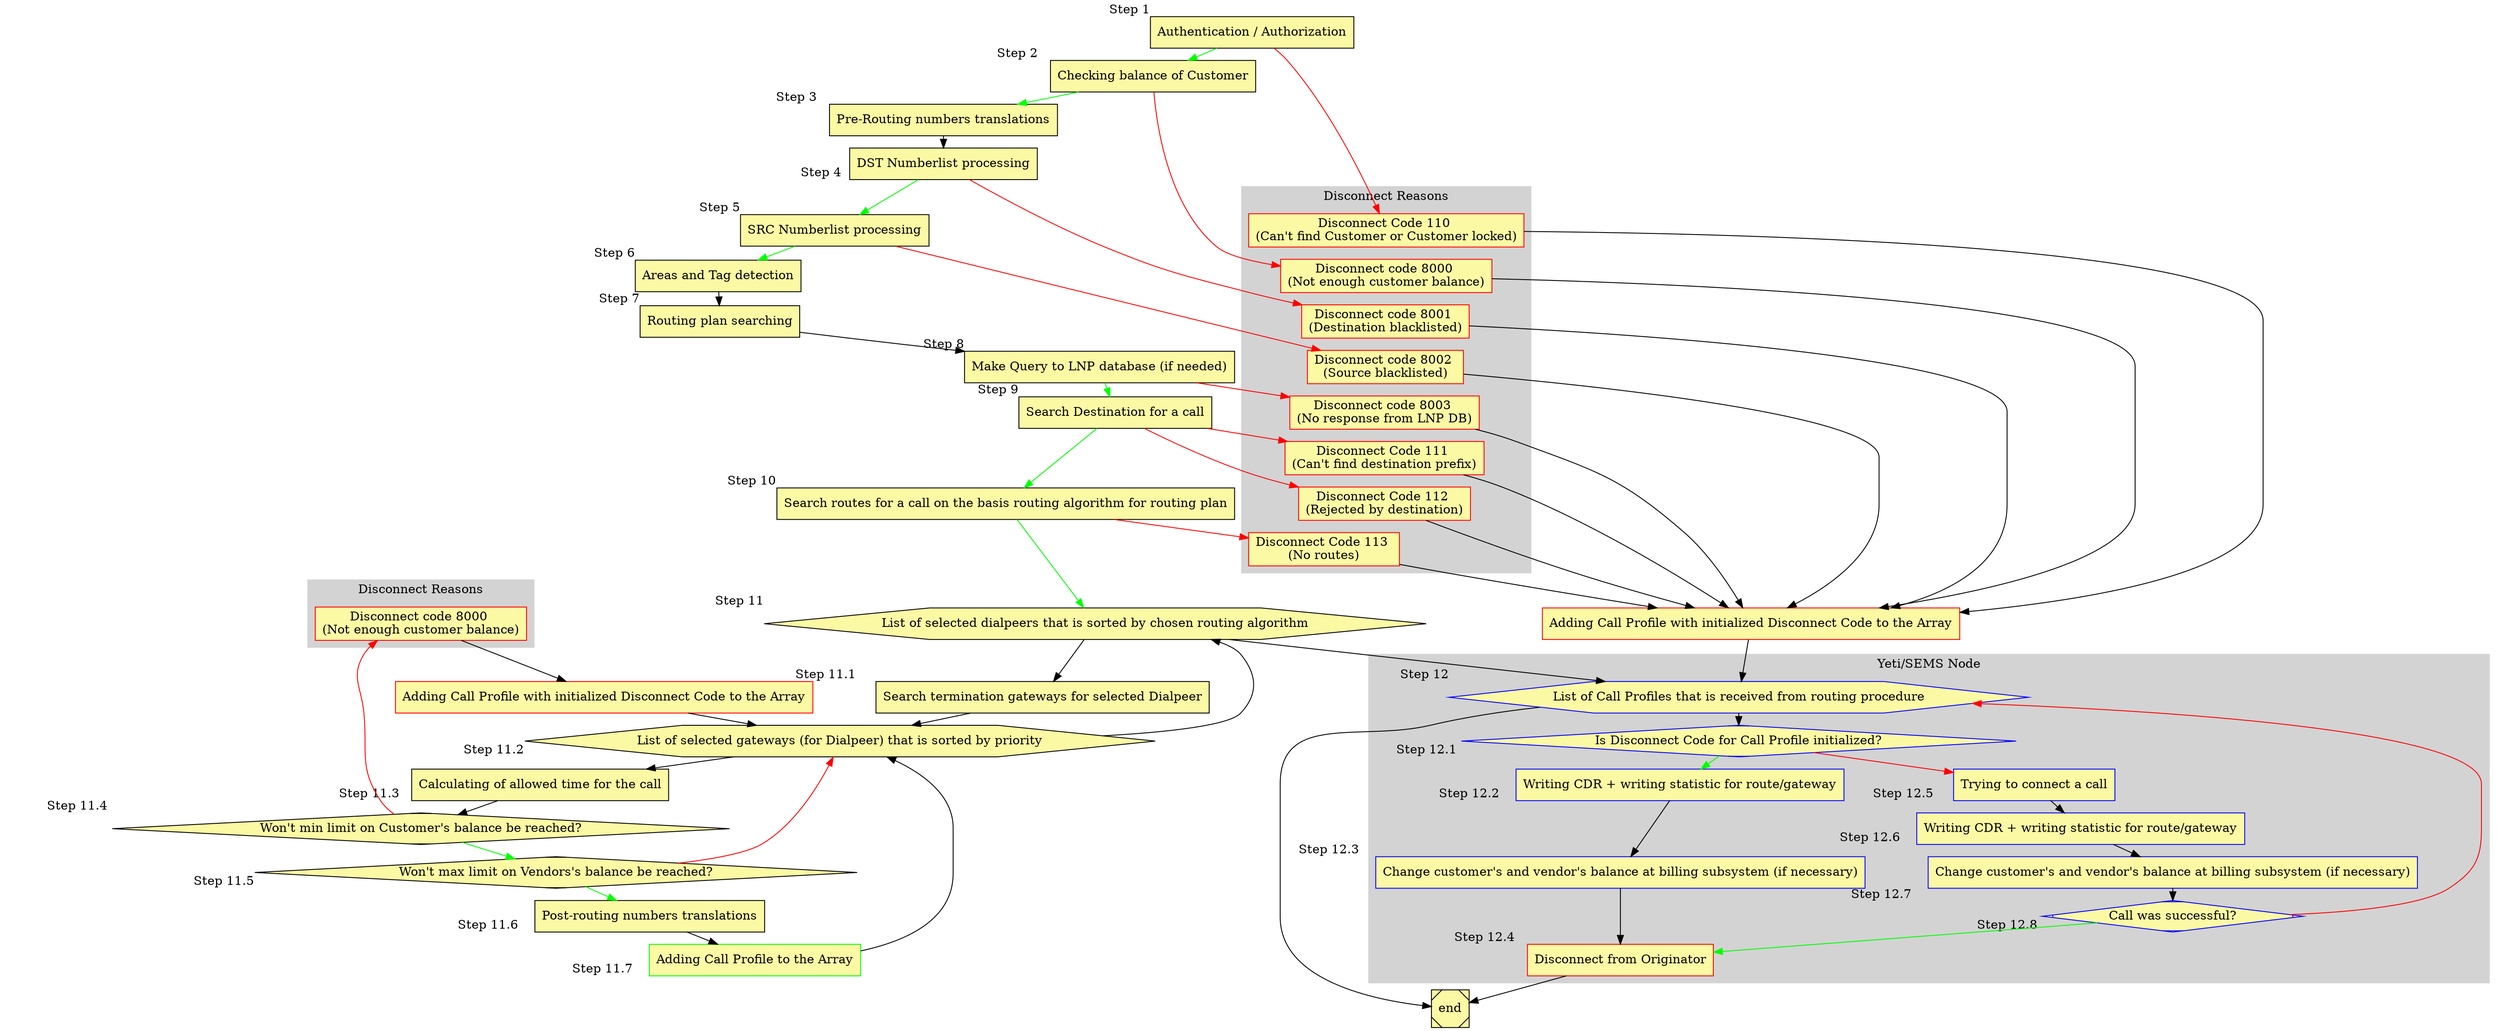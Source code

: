 digraph Routing {

    node [style=filled; fillcolor="#FCF9A5"];
    graph [nodesep=1, ranksep=0.2, mindist=0.5];

    subgraph cluster_DC {
        style=filled;
        color=lightgrey;
        node [style=filled,color=red];

        reason1 [label = "Disconnect Code 110 \n(Can't find Customer or Customer locked)"; shape=box; sides=4 ];
        reason2 [label = "Disconnect code 8000 \n(Not enough customer balance)"; shape=box; sides=4 ];
        reason3 [label = "Disconnect code 8001 \n(Destination blacklisted)"; shape=box; sides=4 ];
        reason4 [label = "Disconnect code 8002 \n(Source blacklisted)"; shape=box; sides=4 ];
        reason5 [label = "Disconnect code 8003 \n(No response from LNP DB)"; shape=box; sides=4 ];
        reason6 [label = "Disconnect Code 111 \n(Can't find destination prefix)"; shape=box; sides=4 ];
        reason7 [label = "Disconnect Code 112 \n(Rejected by destination)"; shape=box; sides=4 ];
        reason8 [label = "Disconnect Code 113 \n(No routes)"; shape=box; sides=4 ];

        reason1->reason2 [style=invis];
        reason2->reason3 [style=invis];
        reason3->reason4 [style=invis];
        reason4->reason5 [style=invis];
        reason5->reason6 [style=invis];
        reason6->reason7 [style=invis];
        reason7->reason8 [style=invis];
        label = "Disconnect Reasons";
    }

    subgraph cluster_DC2 {
        style=filled;
        color=lightgrey;
        node [style=filled,color=red];

        reason9 [label = "Disconnect code 8000 \n(Not enough customer balance)"; shape=box; sides=4 ];

        label = "Disconnect Reasons";
    }

    subgraph cluster_SEMS {
        style=filled;
        color=lightgrey;
        node [style=filled,color=blue];

        block_l0 [label = "List of Call Profiles that is received from routing procedure"; xlabel = "                Step 12"; shape=hexagon];

        block_l1 [label = "Is Disconnect Code for Call Profile initialized?"; xlabel = "           Step 12.1 "; shape=Mdiamond];


        block_l2 [label = "Writing CDR + writing statistic for route/gateway"; xlabel = "Step 12.2    "; shape=box; sides=4 ];

        block_l3 [label = "Change customer's and vendor's balance at billing subsystem (if necessary)"; xlabel = "Step 12.3    "; shape=box; sides=4 ];

        block_l4 [label = "Disconnect from Originator"; xlabel = "       Step 12.4   "; shape=box; sides=4; color = red ];

        block_l5 [label = "Trying to connect a call"; xlabel = "\nStep 12.5     "; shape=box; sides=4 ];

        block_l6 [label = "Writing CDR + writing statistic for route/gateway"; xlabel = "Step 12.6    "; shape=box; sides=4 ];

        block_l7 [label = "Change customer's and vendor's balance at billing subsystem (if necessary)"; xlabel = "Step 12.7    "; shape=box; sides=4 ];


        block_l8 [label = "Call was successful?"; xlabel = "           Step 12.8 "; shape=Mdiamond];


        block_l0 -> block_l1 [color=black];
        block_l1 -> block_l2 [color=green];
        block_l2 -> block_l3 [color=black];
        block_l3 -> block_l4 [color=black];
        block_l1 -> block_l5 [color=red];
        block_l5 -> block_l6 [color=black];
        block_l6 -> block_l7 [color=black];
        block_l7 -> block_l8 [color=black];

        block_l8 -> block_l4 [color=green];
        block_l8 -> block_l0 [color=red];

        label = "Yeti/SEMS Node";
    }

    block_wrong1 [label = "Adding Call Profile with initialized Disconnect Code to the Array"; shape=box; sides=4; color=red];

    block_wrong2 [label = "Adding Call Profile with initialized Disconnect Code to the Array"; shape=box; sides=4; color=red];

    block1 [label = "Authentication / Authorization"; xlabel = "Step 1"; shape=box; sides=4 ];
    block2 [label = "Checking balance of Customer"; xlabel = "Step 2   "; shape=box; sides=4 ];
    block3 [label = "Pre-Routing numbers translations"; xlabel = "Step 3   "; shape=box; sides=4 ];
    block4 [label = "DST Numberlist processing"; xlabel = "Step 4  "; shape=box; sides=4 ];
    block5 [label = "SRC Numberlist processing"; xlabel = "Step 5"; shape=box; sides=4 ];
    block6 [label = "Areas and Tag detection"; xlabel = "Step 6"; shape=box; sides=4 ];
    block7 [label = "Routing plan searching"; xlabel = "Step 7"; shape=box; sides=4 ];
    block8 [label = "Make Query to LNP database (if needed)"; xlabel = "Step 8"; shape=box; sides=4 ];
    block9 [label = "Search Destination for a call"; xlabel = "              Step 9"; shape=box; sides=4 ];
    block10 [label = "Search routes for a call on the basis routing algorithm for routing plan"; xlabel = "           Step 10"; shape=box; sides=4 ];

    block11 [label = "List of selected dialpeers that is sorted by chosen routing algorithm"; xlabel = "                Step 11"; shape=hexagon];

    block12 [label = "Search termination gateways for selected Dialpeer"; xlabel = "Step 11.1     "; shape=box; sides=4 ];

    block13 [label = "List of selected gateways (for Dialpeer) that is sorted by priority"; xlabel = "                Step 11.2"; shape=hexagon];

    block14 [label = "Calculating of allowed time for the call"; xlabel = "Step 11.3   "; shape=box; sides=4 ];


    block15 [label = "Won't min limit on Customer's balance be reached?"; xlabel = "           Step 11.4 "; shape=Mdiamond];

    block16 [label = "Won't max limit on Vendors's balance be reached?"; xlabel = "                 Step 11.5"; shape=Mdiamond];

    block17 [label = "Post-routing numbers translations"; xlabel = "Step 11.6    "; shape=box; sides=4 ];

    block18 [label = "Adding Call Profile to the Array"; xlabel = "Step 11.7    "; shape=box; sides=4; color=green ];




    end [shape=Msquare];

    block1 -> block2 [color=green];
    block1 -> reason1 [color=red];

    block2 -> block3 [color=green];
    block2 -> reason2 [color=red];
    block3 -> block4 [color=black];
    block4 -> block5 [color=green];
    block4 -> reason3 [color=red];
    block5 -> block6 [color=green];
    block5 -> reason4 [color=red];
    block6 -> block7 [color=black];
    block7 -> block8 [color=black];
    block8 -> block9 [color=green];
    block8 -> reason5 [color=red];
    block9 -> block10 [color=green];
    block9 -> reason6 [color=red];
    block9 -> reason7 [color=red];
    block10 -> block11 [color=green];
    block10 -> reason8 [color=red];
    block11 -> block12 [color=black];
    block12 -> block13 [color=black];
    block13 -> block14 [color=black];
    block13 -> block11 [color=black];
    block14 -> block15 [color=black];
    block15 -> reason9 [color=red];
    block15 -> block16 [color=green];
    block16 -> block17 [color=green];
    block16 -> block13 [color=red];
    block17 -> block18 [color=black];
    block18 -> block13 [color=black];


    block11 -> block_l0 [color=black];


    block_l0 -> end [color=black];

    reason1 -> block_wrong1 [color=black];
    reason2 -> block_wrong1 [color=black];
    reason3 -> block_wrong1 [color=black];
    reason4 -> block_wrong1 [color=black];
    reason5 -> block_wrong1 [color=black];
    reason6 -> block_wrong1 [color=black];
    reason7 -> block_wrong1 [color=black];
    reason8 -> block_wrong1 [color=black];

    reason9 -> block_wrong2 [color=black];

    block_wrong1 -> block_l0 [color=black];

    block_wrong2-> block13 [color=black];

    block_l4 -> end [color=black];
}